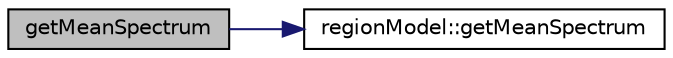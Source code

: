 digraph "getMeanSpectrum"
{
  edge [fontname="Helvetica",fontsize="10",labelfontname="Helvetica",labelfontsize="10"];
  node [fontname="Helvetica",fontsize="10",shape=record];
  rankdir="LR";
  Node1 [label="getMeanSpectrum",height=0.2,width=0.4,color="black", fillcolor="grey75", style="filled", fontcolor="black"];
  Node1 -> Node2 [color="midnightblue",fontsize="10",style="solid",fontname="Helvetica"];
  Node2 [label="regionModel::getMeanSpectrum",height=0.2,width=0.4,color="black", fillcolor="white", style="filled",URL="$classregion_model.html#aee3077cf5b2054468992ddd71eb60853"];
}
